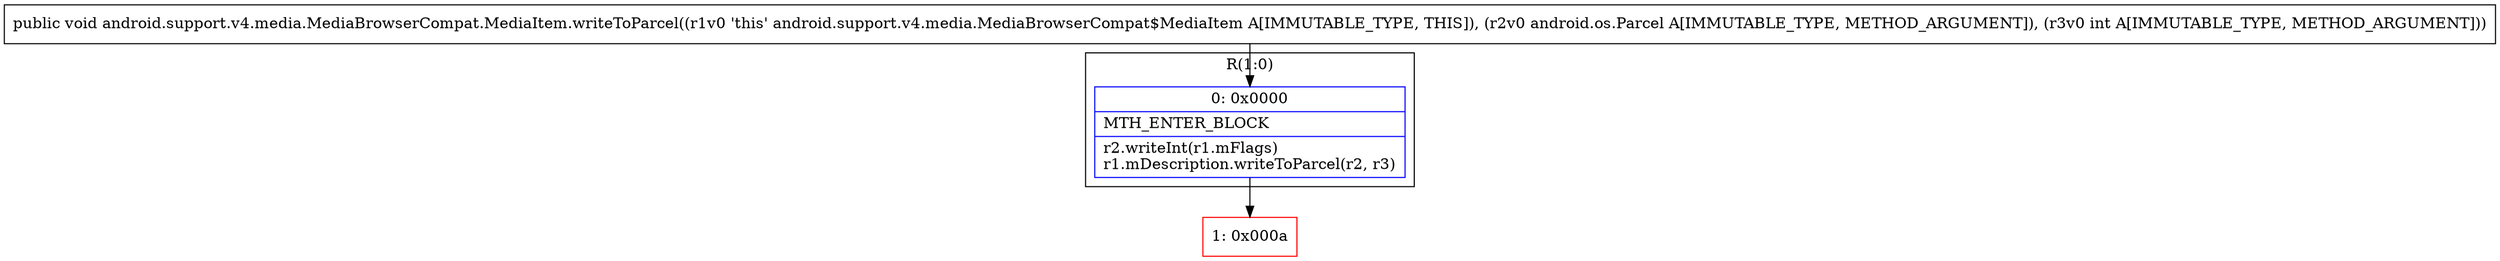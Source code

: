 digraph "CFG forandroid.support.v4.media.MediaBrowserCompat.MediaItem.writeToParcel(Landroid\/os\/Parcel;I)V" {
subgraph cluster_Region_2052929981 {
label = "R(1:0)";
node [shape=record,color=blue];
Node_0 [shape=record,label="{0\:\ 0x0000|MTH_ENTER_BLOCK\l|r2.writeInt(r1.mFlags)\lr1.mDescription.writeToParcel(r2, r3)\l}"];
}
Node_1 [shape=record,color=red,label="{1\:\ 0x000a}"];
MethodNode[shape=record,label="{public void android.support.v4.media.MediaBrowserCompat.MediaItem.writeToParcel((r1v0 'this' android.support.v4.media.MediaBrowserCompat$MediaItem A[IMMUTABLE_TYPE, THIS]), (r2v0 android.os.Parcel A[IMMUTABLE_TYPE, METHOD_ARGUMENT]), (r3v0 int A[IMMUTABLE_TYPE, METHOD_ARGUMENT])) }"];
MethodNode -> Node_0;
Node_0 -> Node_1;
}

